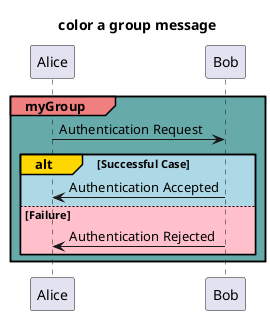 @startuml

title color a group message

group#LightCoral #66AAAA myGroup
    Alice -> Bob : Authentication Request

    alt#gold #LightBlue Successful Case
        Alice <- Bob : Authentication Accepted
    else #pink Failure
        Alice <- Bob : Authentication Rejected
    end
end

@enduml